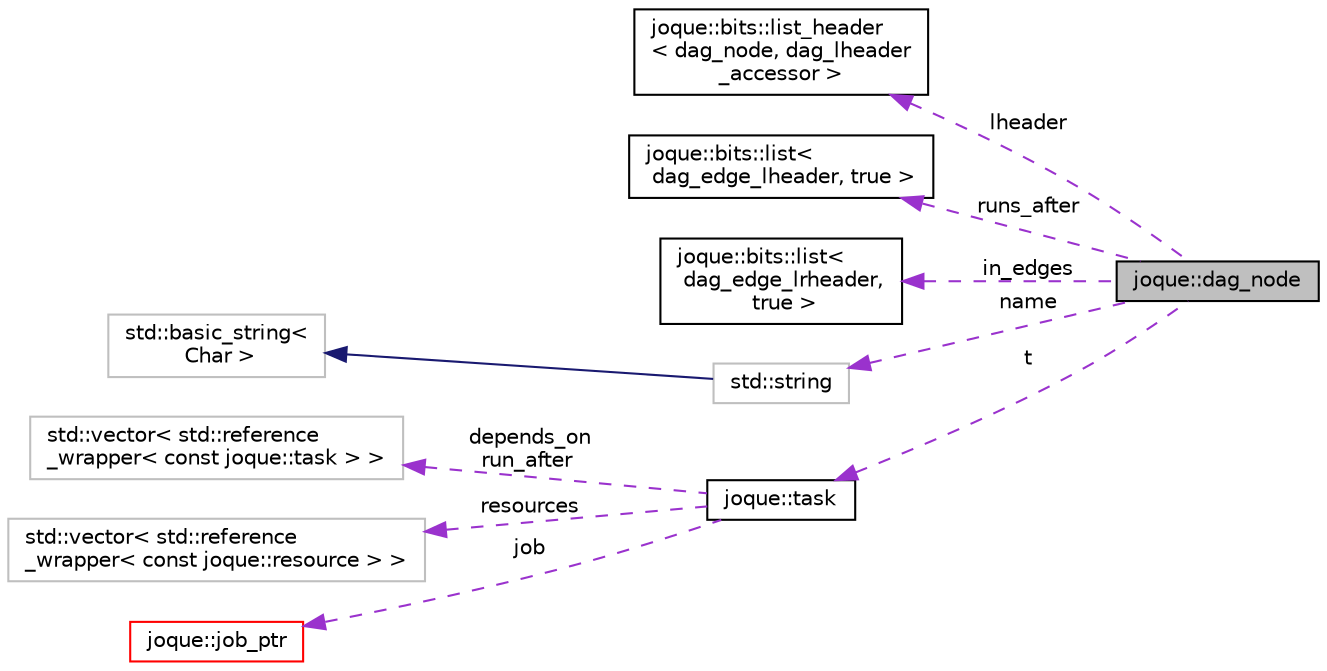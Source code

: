 digraph "joque::dag_node"
{
 // LATEX_PDF_SIZE
  edge [fontname="Helvetica",fontsize="10",labelfontname="Helvetica",labelfontsize="10"];
  node [fontname="Helvetica",fontsize="10",shape=record];
  rankdir="LR";
  Node1 [label="joque::dag_node",height=0.2,width=0.4,color="black", fillcolor="grey75", style="filled", fontcolor="black",tooltip="Node representing all execution-related information for one task."];
  Node2 -> Node1 [dir="back",color="darkorchid3",fontsize="10",style="dashed",label=" lheader" ,fontname="Helvetica"];
  Node2 [label="joque::bits::list_header\l\< dag_node, dag_lheader\l_accessor \>",height=0.2,width=0.4,color="black", fillcolor="white", style="filled",URL="$structjoque_1_1bits_1_1list__header.html",tooltip=" "];
  Node3 -> Node1 [dir="back",color="darkorchid3",fontsize="10",style="dashed",label=" runs_after" ,fontname="Helvetica"];
  Node3 [label="joque::bits::list\<\l dag_edge_lheader, true \>",height=0.2,width=0.4,color="black", fillcolor="white", style="filled",URL="$classjoque_1_1bits_1_1list.html",tooltip=" "];
  Node4 -> Node1 [dir="back",color="darkorchid3",fontsize="10",style="dashed",label=" in_edges" ,fontname="Helvetica"];
  Node4 [label="joque::bits::list\<\l dag_edge_lrheader,\l true \>",height=0.2,width=0.4,color="black", fillcolor="white", style="filled",URL="$classjoque_1_1bits_1_1list.html",tooltip=" "];
  Node5 -> Node1 [dir="back",color="darkorchid3",fontsize="10",style="dashed",label=" name" ,fontname="Helvetica"];
  Node5 [label="std::string",height=0.2,width=0.4,color="grey75", fillcolor="white", style="filled",tooltip=" "];
  Node6 -> Node5 [dir="back",color="midnightblue",fontsize="10",style="solid",fontname="Helvetica"];
  Node6 [label="std::basic_string\<\l Char \>",height=0.2,width=0.4,color="grey75", fillcolor="white", style="filled",tooltip=" "];
  Node7 -> Node1 [dir="back",color="darkorchid3",fontsize="10",style="dashed",label=" t" ,fontname="Helvetica"];
  Node7 [label="joque::task",height=0.2,width=0.4,color="black", fillcolor="white", style="filled",URL="$namespacejoque.html#structjoque_1_1task",tooltip="Single task that should be executed by the system."];
  Node8 -> Node7 [dir="back",color="darkorchid3",fontsize="10",style="dashed",label=" depends_on\nrun_after" ,fontname="Helvetica"];
  Node8 [label="std::vector\< std::reference\l_wrapper\< const joque::task \> \>",height=0.2,width=0.4,color="grey75", fillcolor="white", style="filled",tooltip=" "];
  Node9 -> Node7 [dir="back",color="darkorchid3",fontsize="10",style="dashed",label=" resources" ,fontname="Helvetica"];
  Node9 [label="std::vector\< std::reference\l_wrapper\< const joque::resource \> \>",height=0.2,width=0.4,color="grey75", fillcolor="white", style="filled",tooltip=" "];
  Node10 -> Node7 [dir="back",color="darkorchid3",fontsize="10",style="dashed",label=" job" ,fontname="Helvetica"];
  Node10 [label="joque::job_ptr",height=0.2,width=0.4,color="red", fillcolor="white", style="filled",URL="$structjoque_1_1job__ptr.html",tooltip="Custom unique_ptr wrapper that simplifies syntax of tasks."];
}

